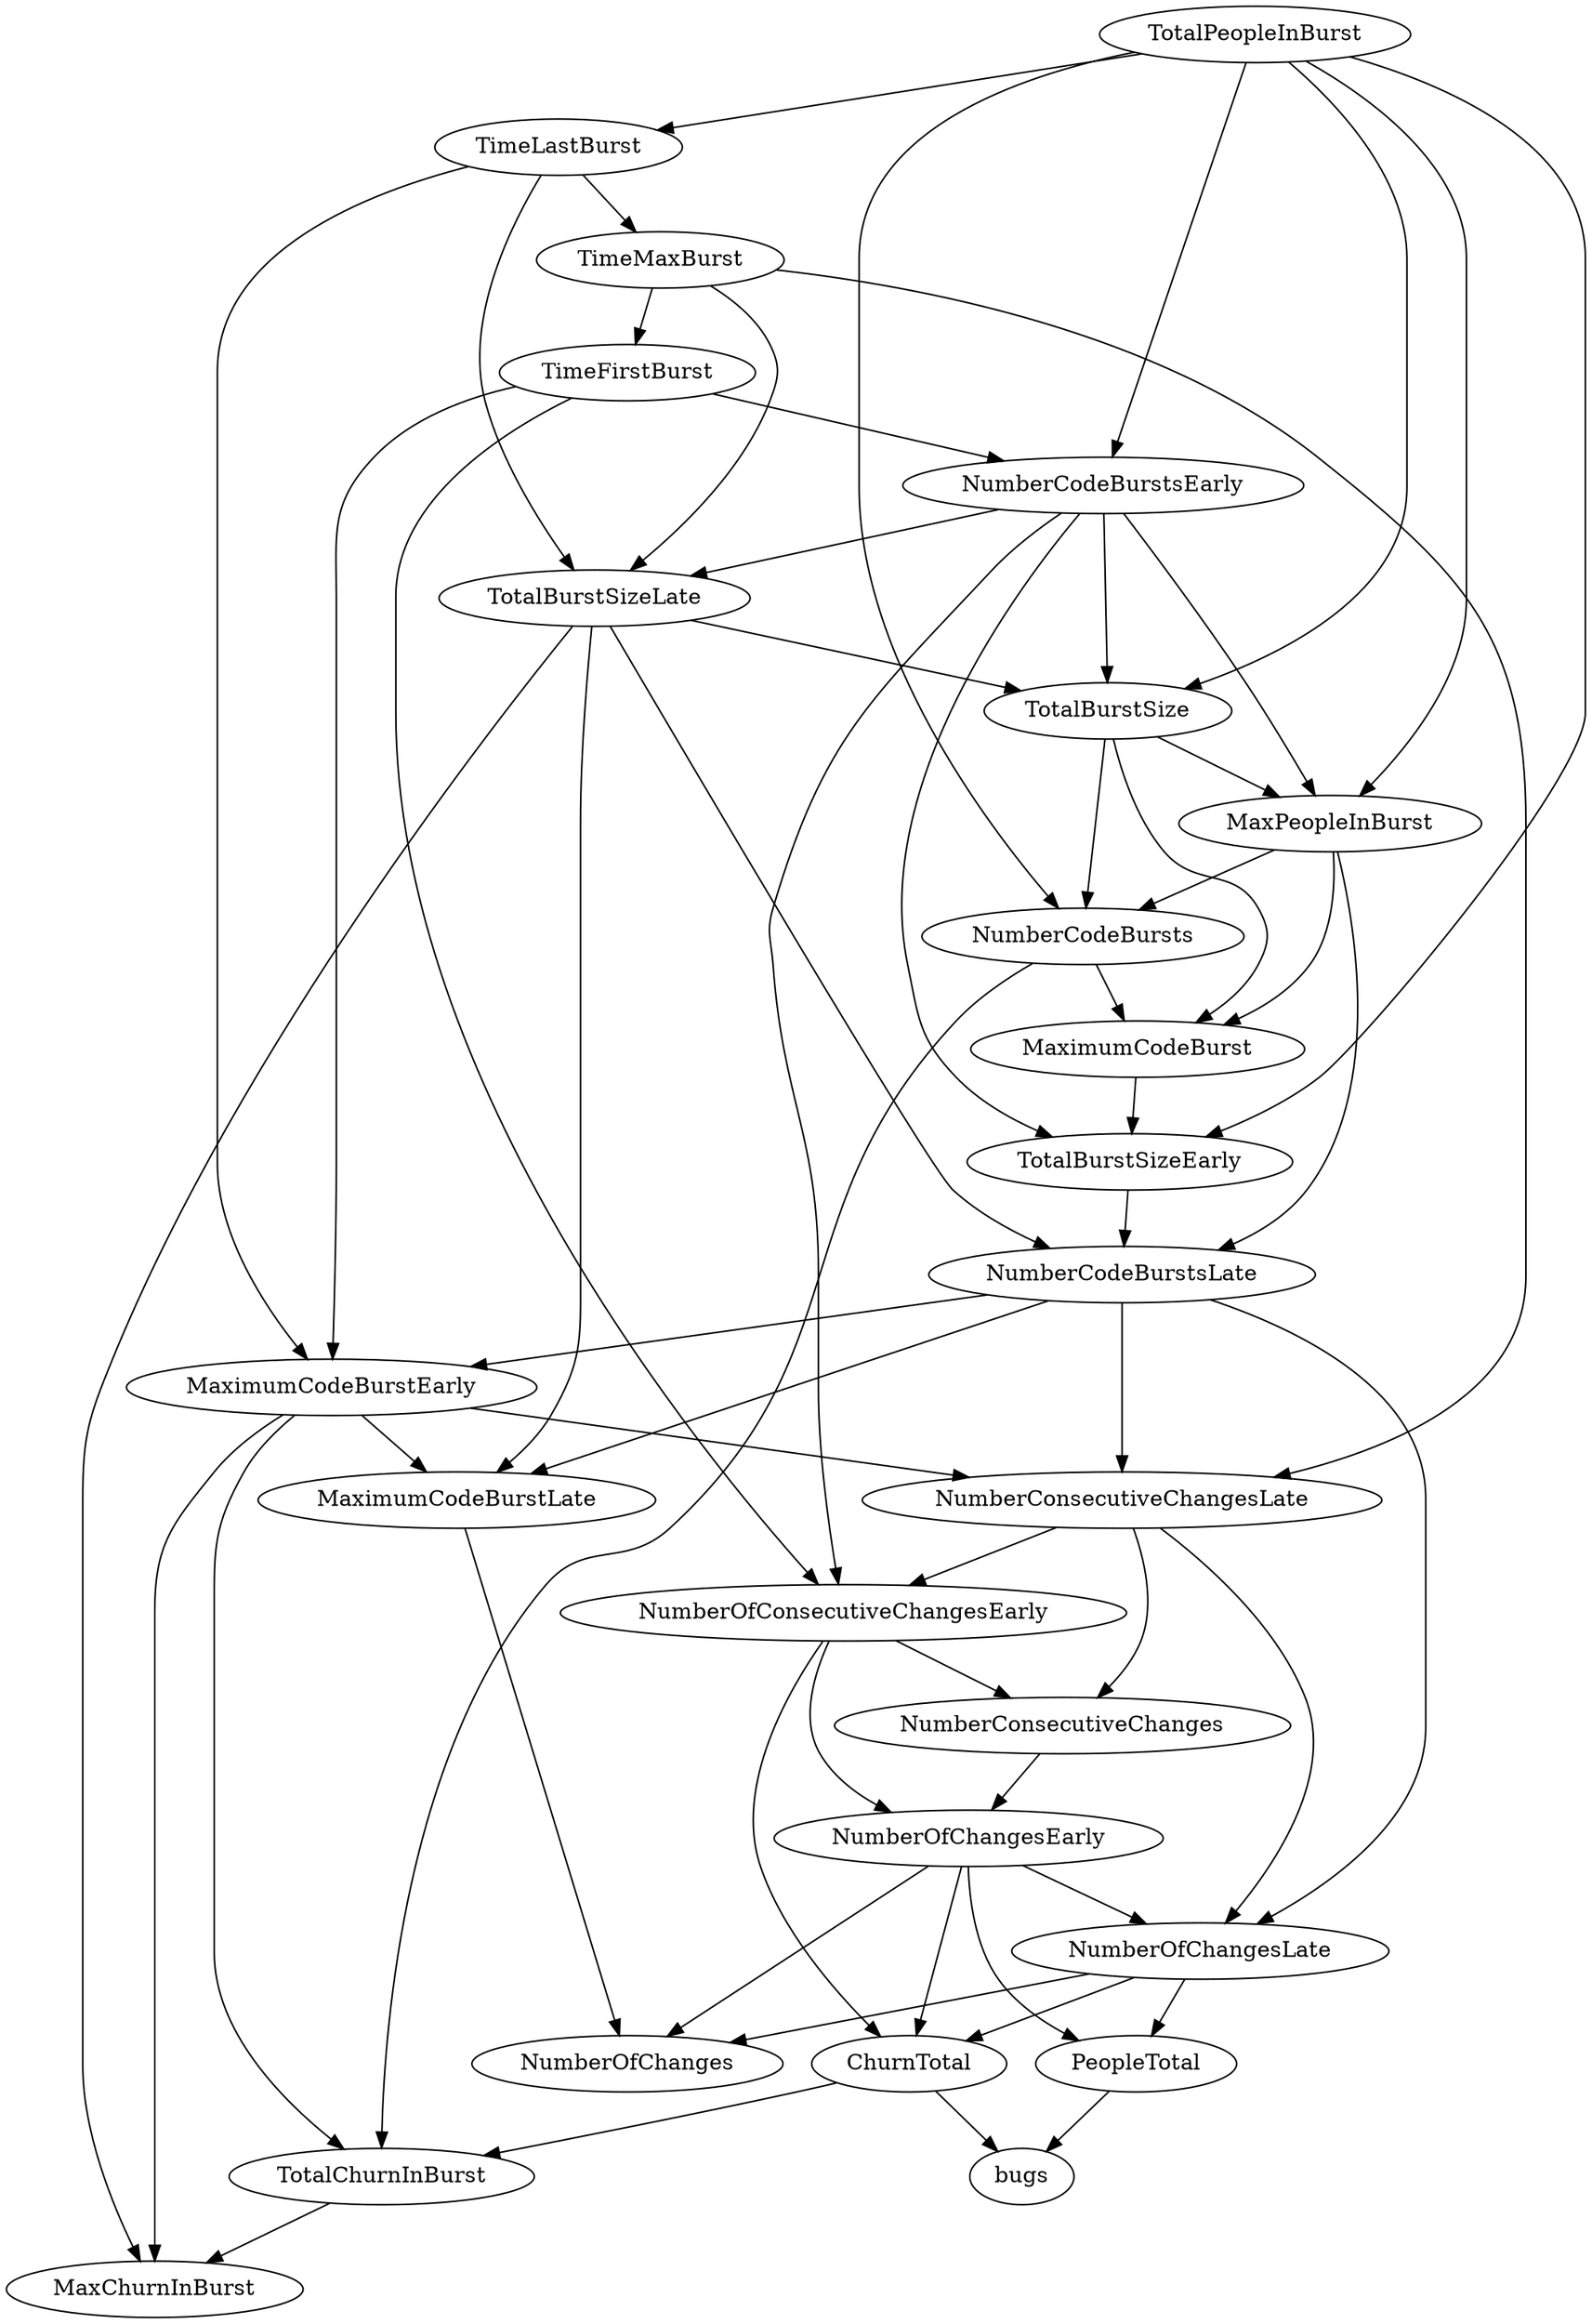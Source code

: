 digraph {
   TotalPeopleInBurst;
   MaximumCodeBurstLate;
   NumberOfChanges;
   MaxPeopleInBurst;
   TotalBurstSizeLate;
   NumberCodeBurstsLate;
   NumberOfChangesLate;
   NumberOfChangesEarly;
   MaxChurnInBurst;
   MaximumCodeBurstEarly;
   NumberCodeBurstsEarly;
   TimeFirstBurst;
   TotalChurnInBurst;
   ChurnTotal;
   MaximumCodeBurst;
   NumberOfConsecutiveChangesEarly;
   NumberConsecutiveChangesLate;
   TotalBurstSizeEarly;
   TotalBurstSize;
   TimeMaxBurst;
   NumberConsecutiveChanges;
   TimeLastBurst;
   NumberCodeBursts;
   PeopleTotal;
   bugs;
   TotalPeopleInBurst -> MaxPeopleInBurst;
   TotalPeopleInBurst -> NumberCodeBurstsEarly;
   TotalPeopleInBurst -> TotalBurstSizeEarly;
   TotalPeopleInBurst -> TotalBurstSize;
   TotalPeopleInBurst -> TimeLastBurst;
   TotalPeopleInBurst -> NumberCodeBursts;
   MaximumCodeBurstLate -> NumberOfChanges;
   MaxPeopleInBurst -> NumberCodeBurstsLate;
   MaxPeopleInBurst -> MaximumCodeBurst;
   MaxPeopleInBurst -> NumberCodeBursts;
   TotalBurstSizeLate -> MaximumCodeBurstLate;
   TotalBurstSizeLate -> NumberCodeBurstsLate;
   TotalBurstSizeLate -> MaxChurnInBurst;
   TotalBurstSizeLate -> TotalBurstSize;
   NumberCodeBurstsLate -> MaximumCodeBurstLate;
   NumberCodeBurstsLate -> NumberOfChangesLate;
   NumberCodeBurstsLate -> MaximumCodeBurstEarly;
   NumberCodeBurstsLate -> NumberConsecutiveChangesLate;
   NumberOfChangesLate -> NumberOfChanges;
   NumberOfChangesLate -> ChurnTotal;
   NumberOfChangesLate -> PeopleTotal;
   NumberOfChangesEarly -> NumberOfChanges;
   NumberOfChangesEarly -> NumberOfChangesLate;
   NumberOfChangesEarly -> ChurnTotal;
   NumberOfChangesEarly -> PeopleTotal;
   MaximumCodeBurstEarly -> MaximumCodeBurstLate;
   MaximumCodeBurstEarly -> MaxChurnInBurst;
   MaximumCodeBurstEarly -> TotalChurnInBurst;
   MaximumCodeBurstEarly -> NumberConsecutiveChangesLate;
   NumberCodeBurstsEarly -> MaxPeopleInBurst;
   NumberCodeBurstsEarly -> TotalBurstSizeLate;
   NumberCodeBurstsEarly -> NumberOfConsecutiveChangesEarly;
   NumberCodeBurstsEarly -> TotalBurstSizeEarly;
   NumberCodeBurstsEarly -> TotalBurstSize;
   TimeFirstBurst -> MaximumCodeBurstEarly;
   TimeFirstBurst -> NumberCodeBurstsEarly;
   TimeFirstBurst -> NumberOfConsecutiveChangesEarly;
   TotalChurnInBurst -> MaxChurnInBurst;
   ChurnTotal -> TotalChurnInBurst;
   ChurnTotal -> bugs;
   MaximumCodeBurst -> TotalBurstSizeEarly;
   NumberOfConsecutiveChangesEarly -> NumberOfChangesEarly;
   NumberOfConsecutiveChangesEarly -> ChurnTotal;
   NumberOfConsecutiveChangesEarly -> NumberConsecutiveChanges;
   NumberConsecutiveChangesLate -> NumberOfChangesLate;
   NumberConsecutiveChangesLate -> NumberOfConsecutiveChangesEarly;
   NumberConsecutiveChangesLate -> NumberConsecutiveChanges;
   TotalBurstSizeEarly -> NumberCodeBurstsLate;
   TotalBurstSize -> MaxPeopleInBurst;
   TotalBurstSize -> MaximumCodeBurst;
   TotalBurstSize -> NumberCodeBursts;
   TimeMaxBurst -> TotalBurstSizeLate;
   TimeMaxBurst -> TimeFirstBurst;
   TimeMaxBurst -> NumberConsecutiveChangesLate;
   NumberConsecutiveChanges -> NumberOfChangesEarly;
   TimeLastBurst -> TotalBurstSizeLate;
   TimeLastBurst -> MaximumCodeBurstEarly;
   TimeLastBurst -> TimeMaxBurst;
   NumberCodeBursts -> TotalChurnInBurst;
   NumberCodeBursts -> MaximumCodeBurst;
   PeopleTotal -> bugs;
}
